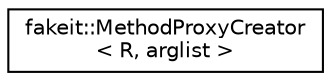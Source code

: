 digraph "Graphical Class Hierarchy"
{
  edge [fontname="Helvetica",fontsize="10",labelfontname="Helvetica",labelfontsize="10"];
  node [fontname="Helvetica",fontsize="10",shape=record];
  rankdir="LR";
  Node1 [label="fakeit::MethodProxyCreator\l\< R, arglist \>",height=0.2,width=0.4,color="black", fillcolor="white", style="filled",URL="$d7/d2e/classfakeit_1_1MethodProxyCreator.html"];
}
